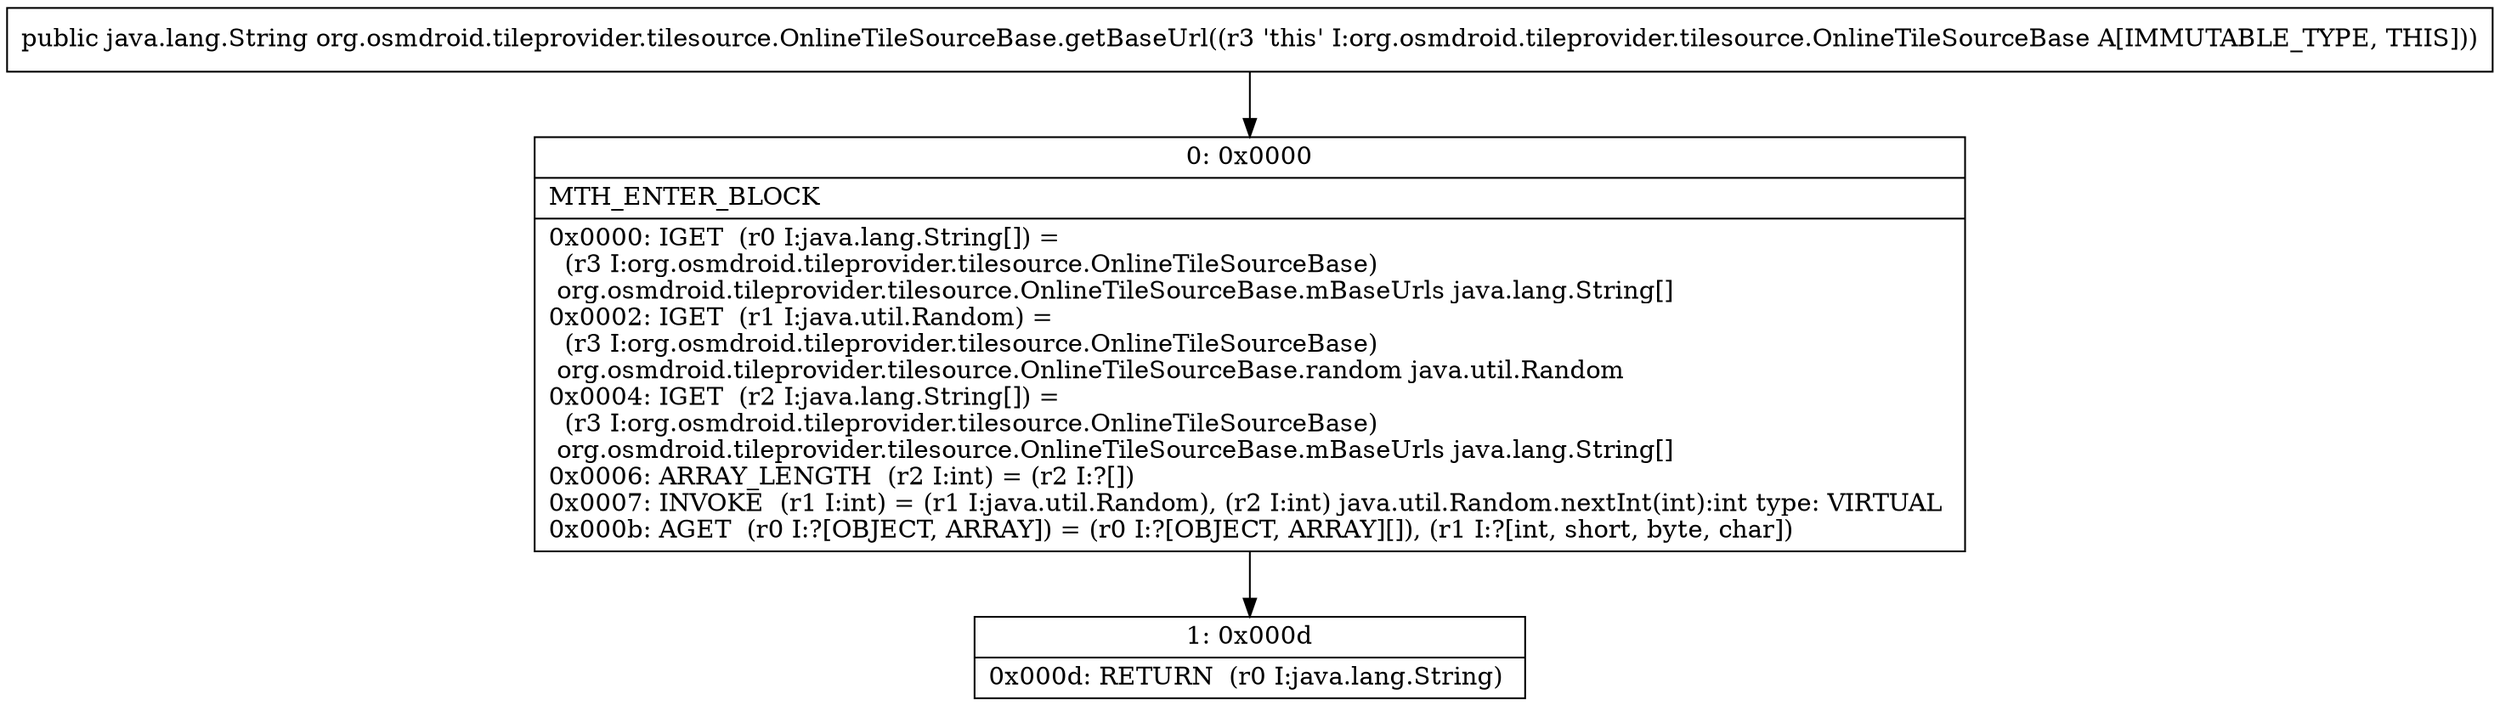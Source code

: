 digraph "CFG fororg.osmdroid.tileprovider.tilesource.OnlineTileSourceBase.getBaseUrl()Ljava\/lang\/String;" {
Node_0 [shape=record,label="{0\:\ 0x0000|MTH_ENTER_BLOCK\l|0x0000: IGET  (r0 I:java.lang.String[]) = \l  (r3 I:org.osmdroid.tileprovider.tilesource.OnlineTileSourceBase)\l org.osmdroid.tileprovider.tilesource.OnlineTileSourceBase.mBaseUrls java.lang.String[] \l0x0002: IGET  (r1 I:java.util.Random) = \l  (r3 I:org.osmdroid.tileprovider.tilesource.OnlineTileSourceBase)\l org.osmdroid.tileprovider.tilesource.OnlineTileSourceBase.random java.util.Random \l0x0004: IGET  (r2 I:java.lang.String[]) = \l  (r3 I:org.osmdroid.tileprovider.tilesource.OnlineTileSourceBase)\l org.osmdroid.tileprovider.tilesource.OnlineTileSourceBase.mBaseUrls java.lang.String[] \l0x0006: ARRAY_LENGTH  (r2 I:int) = (r2 I:?[]) \l0x0007: INVOKE  (r1 I:int) = (r1 I:java.util.Random), (r2 I:int) java.util.Random.nextInt(int):int type: VIRTUAL \l0x000b: AGET  (r0 I:?[OBJECT, ARRAY]) = (r0 I:?[OBJECT, ARRAY][]), (r1 I:?[int, short, byte, char]) \l}"];
Node_1 [shape=record,label="{1\:\ 0x000d|0x000d: RETURN  (r0 I:java.lang.String) \l}"];
MethodNode[shape=record,label="{public java.lang.String org.osmdroid.tileprovider.tilesource.OnlineTileSourceBase.getBaseUrl((r3 'this' I:org.osmdroid.tileprovider.tilesource.OnlineTileSourceBase A[IMMUTABLE_TYPE, THIS])) }"];
MethodNode -> Node_0;
Node_0 -> Node_1;
}

